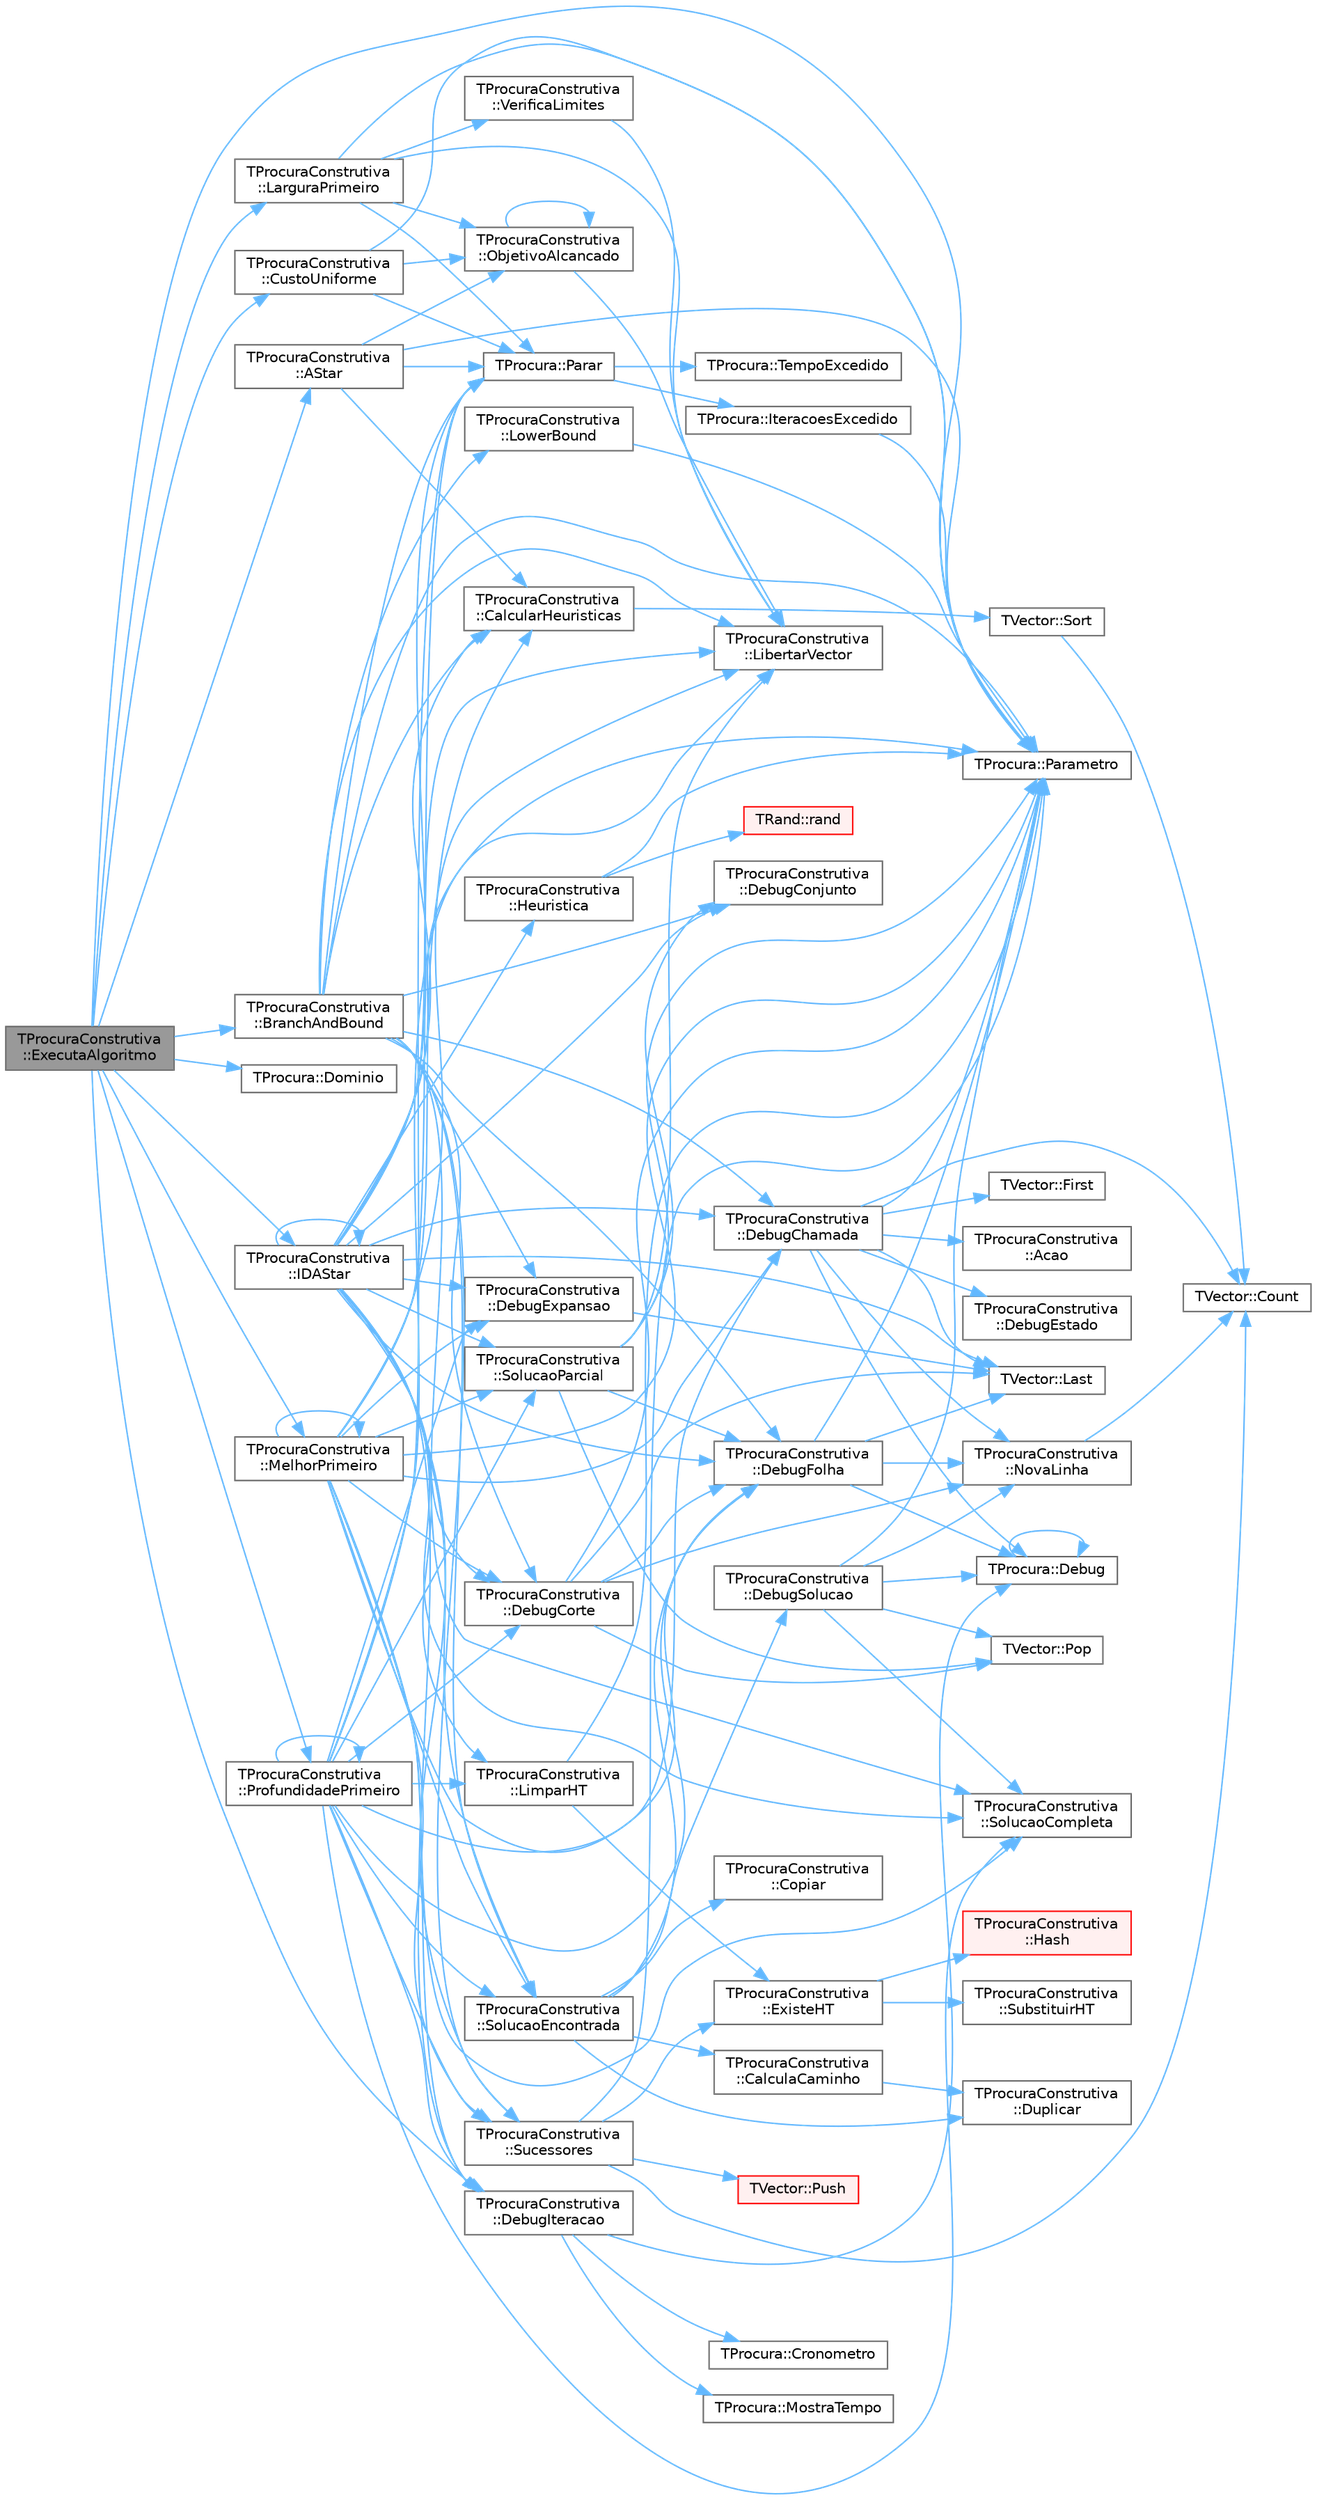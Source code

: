 digraph "TProcuraConstrutiva::ExecutaAlgoritmo"
{
 // LATEX_PDF_SIZE
  bgcolor="transparent";
  edge [fontname=Helvetica,fontsize=10,labelfontname=Helvetica,labelfontsize=10];
  node [fontname=Helvetica,fontsize=10,shape=box,height=0.2,width=0.4];
  rankdir="LR";
  Node1 [id="Node000001",label="TProcuraConstrutiva\l::ExecutaAlgoritmo",height=0.2,width=0.4,color="gray40", fillcolor="grey60", style="filled", fontcolor="black",tooltip="Executa o algoritmo com os parametros atuais."];
  Node1 -> Node2 [id="edge1_Node000001_Node000002",color="steelblue1",style="solid",tooltip=" "];
  Node2 [id="Node000002",label="TProcuraConstrutiva\l::AStar",height=0.2,width=0.4,color="grey40", fillcolor="white", style="filled",URL="$group__ProcurasInformadas.html#ga37dd78e1a9a6742700728135f81964b4",tooltip="Executa a procura A*, algoritmo informado."];
  Node2 -> Node3 [id="edge2_Node000002_Node000003",color="steelblue1",style="solid",tooltip=" "];
  Node3 [id="Node000003",label="TProcuraConstrutiva\l::CalcularHeuristicas",height=0.2,width=0.4,color="grey40", fillcolor="white", style="filled",URL="$classTProcuraConstrutiva.html#a640e74c9b6cd340761db671438ad679e",tooltip=" "];
  Node3 -> Node4 [id="edge3_Node000003_Node000004",color="steelblue1",style="solid",tooltip=" "];
  Node4 [id="Node000004",label="TVector::Sort",height=0.2,width=0.4,color="grey40", fillcolor="white", style="filled",URL="$classTVector.html#a6006a477a6794ac80c97cc35c8925699",tooltip="Ordena todo o vetor, opcionalmente devolvendo índices ordenados."];
  Node4 -> Node5 [id="edge4_Node000004_Node000005",color="steelblue1",style="solid",tooltip=" "];
  Node5 [id="Node000005",label="TVector::Count",height=0.2,width=0.4,color="grey40", fillcolor="white", style="filled",URL="$classTVector.html#ac3c744d84543ca6e32859eb7dfccfeef",tooltip=" "];
  Node2 -> Node6 [id="edge5_Node000002_Node000006",color="steelblue1",style="solid",tooltip=" "];
  Node6 [id="Node000006",label="TProcuraConstrutiva\l::ObjetivoAlcancado",height=0.2,width=0.4,color="grey40", fillcolor="white", style="filled",URL="$classTProcuraConstrutiva.html#a8e7879e0ac12522e0eedf3d3d365e51c",tooltip=" "];
  Node6 -> Node7 [id="edge6_Node000006_Node000007",color="steelblue1",style="solid",tooltip=" "];
  Node7 [id="Node000007",label="TProcuraConstrutiva\l::LibertarVector",height=0.2,width=0.4,color="grey40", fillcolor="white", style="filled",URL="$classTProcuraConstrutiva.html#a976f17b2b53ce9ffc7d1795d291262df",tooltip=" "];
  Node6 -> Node6 [id="edge7_Node000006_Node000006",color="steelblue1",style="solid",tooltip=" "];
  Node2 -> Node8 [id="edge8_Node000002_Node000008",color="steelblue1",style="solid",tooltip=" "];
  Node8 [id="Node000008",label="TProcura::Parametro",height=0.2,width=0.4,color="grey40", fillcolor="white", style="filled",URL="$classTProcura.html#a0e9e692f29af8a5d5279a8647c800437",tooltip=" "];
  Node2 -> Node9 [id="edge9_Node000002_Node000009",color="steelblue1",style="solid",tooltip=" "];
  Node9 [id="Node000009",label="TProcura::Parar",height=0.2,width=0.4,color="grey40", fillcolor="white", style="filled",URL="$classTProcura.html#a7952e187e1b0ae0ca52edab157223179",tooltip="Verifica se a procura deve ser interrompida."];
  Node9 -> Node10 [id="edge10_Node000009_Node000010",color="steelblue1",style="solid",tooltip=" "];
  Node10 [id="Node000010",label="TProcura::IteracoesExcedido",height=0.2,width=0.4,color="grey40", fillcolor="white", style="filled",URL="$classTProcura.html#a73463e33b889e6053ee32220e0514a2c",tooltip=" "];
  Node10 -> Node8 [id="edge11_Node000010_Node000008",color="steelblue1",style="solid",tooltip=" "];
  Node9 -> Node11 [id="edge12_Node000009_Node000011",color="steelblue1",style="solid",tooltip=" "];
  Node11 [id="Node000011",label="TProcura::TempoExcedido",height=0.2,width=0.4,color="grey40", fillcolor="white", style="filled",URL="$classTProcura.html#afa3015ac104b603930d3f60a34c09fff",tooltip=" "];
  Node1 -> Node12 [id="edge13_Node000001_Node000012",color="steelblue1",style="solid",tooltip=" "];
  Node12 [id="Node000012",label="TProcuraConstrutiva\l::BranchAndBound",height=0.2,width=0.4,color="grey40", fillcolor="white", style="filled",URL="$group__ProcurasInformadas.html#gafe804dbf6cabda9e627500c2d4f8aafd",tooltip="Executa o algoritmo Branch-and-Bound, um algoritmo informado."];
  Node12 -> Node3 [id="edge14_Node000012_Node000003",color="steelblue1",style="solid",tooltip=" "];
  Node12 -> Node13 [id="edge15_Node000012_Node000013",color="steelblue1",style="solid",tooltip=" "];
  Node13 [id="Node000013",label="TProcuraConstrutiva\l::DebugChamada",height=0.2,width=0.4,color="grey40", fillcolor="white", style="filled",URL="$classTProcuraConstrutiva.html#a50d5d518140c559770c9c02b90e88dfe",tooltip=" "];
  Node13 -> Node14 [id="edge16_Node000013_Node000014",color="steelblue1",style="solid",tooltip=" "];
  Node14 [id="Node000014",label="TProcuraConstrutiva\l::Acao",height=0.2,width=0.4,color="grey40", fillcolor="white", style="filled",URL="$group__RedefinicaoSugerida.html#gacbc6e34f3a403d26d806f37b5cd739f6",tooltip="Retorna a ação (movimento, passo, jogada, lance, etc.) que gerou o sucessor."];
  Node13 -> Node5 [id="edge17_Node000013_Node000005",color="steelblue1",style="solid",tooltip=" "];
  Node13 -> Node15 [id="edge18_Node000013_Node000015",color="steelblue1",style="solid",tooltip=" "];
  Node15 [id="Node000015",label="TProcura::Debug",height=0.2,width=0.4,color="grey40", fillcolor="white", style="filled",URL="$classTProcura.html#a0c5676c1b54ab6bdc1045b98aeafe456",tooltip="Mostra o estado no ecrã, para debug."];
  Node15 -> Node15 [id="edge19_Node000015_Node000015",color="steelblue1",style="solid",tooltip=" "];
  Node13 -> Node16 [id="edge20_Node000013_Node000016",color="steelblue1",style="solid",tooltip=" "];
  Node16 [id="Node000016",label="TProcuraConstrutiva\l::DebugEstado",height=0.2,width=0.4,color="grey40", fillcolor="white", style="filled",URL="$classTProcuraConstrutiva.html#a087454e58b5b8a30b2825ce44b007ae4",tooltip=" "];
  Node13 -> Node17 [id="edge21_Node000013_Node000017",color="steelblue1",style="solid",tooltip=" "];
  Node17 [id="Node000017",label="TVector::First",height=0.2,width=0.4,color="grey40", fillcolor="white", style="filled",URL="$classTVector.html#a05f29646493d42f3c77081b6031d70e5",tooltip=" "];
  Node13 -> Node18 [id="edge22_Node000013_Node000018",color="steelblue1",style="solid",tooltip=" "];
  Node18 [id="Node000018",label="TVector::Last",height=0.2,width=0.4,color="grey40", fillcolor="white", style="filled",URL="$classTVector.html#aa304d639c79ef2842f9951846c6292e3",tooltip=" "];
  Node13 -> Node19 [id="edge23_Node000013_Node000019",color="steelblue1",style="solid",tooltip=" "];
  Node19 [id="Node000019",label="TProcuraConstrutiva\l::NovaLinha",height=0.2,width=0.4,color="grey40", fillcolor="white", style="filled",URL="$classTProcuraConstrutiva.html#a7426b2abb333f77ef5d00ae46d5f2d32",tooltip=" "];
  Node19 -> Node5 [id="edge24_Node000019_Node000005",color="steelblue1",style="solid",tooltip=" "];
  Node13 -> Node8 [id="edge25_Node000013_Node000008",color="steelblue1",style="solid",tooltip=" "];
  Node12 -> Node20 [id="edge26_Node000012_Node000020",color="steelblue1",style="solid",tooltip=" "];
  Node20 [id="Node000020",label="TProcuraConstrutiva\l::DebugConjunto",height=0.2,width=0.4,color="grey40", fillcolor="white", style="filled",URL="$classTProcuraConstrutiva.html#a2009fcf3fa13c00d5ef8c928ac850aaa",tooltip=" "];
  Node12 -> Node21 [id="edge27_Node000012_Node000021",color="steelblue1",style="solid",tooltip=" "];
  Node21 [id="Node000021",label="TProcuraConstrutiva\l::DebugCorte",height=0.2,width=0.4,color="grey40", fillcolor="white", style="filled",URL="$classTProcuraConstrutiva.html#a042ab47715ba45d53a86413415ea95fd",tooltip=" "];
  Node21 -> Node22 [id="edge28_Node000021_Node000022",color="steelblue1",style="solid",tooltip=" "];
  Node22 [id="Node000022",label="TProcuraConstrutiva\l::DebugFolha",height=0.2,width=0.4,color="grey40", fillcolor="white", style="filled",URL="$classTProcuraConstrutiva.html#a2916a3eba76527ca857dfddd67429dfd",tooltip=" "];
  Node22 -> Node15 [id="edge29_Node000022_Node000015",color="steelblue1",style="solid",tooltip=" "];
  Node22 -> Node18 [id="edge30_Node000022_Node000018",color="steelblue1",style="solid",tooltip=" "];
  Node22 -> Node19 [id="edge31_Node000022_Node000019",color="steelblue1",style="solid",tooltip=" "];
  Node22 -> Node8 [id="edge32_Node000022_Node000008",color="steelblue1",style="solid",tooltip=" "];
  Node21 -> Node18 [id="edge33_Node000021_Node000018",color="steelblue1",style="solid",tooltip=" "];
  Node21 -> Node19 [id="edge34_Node000021_Node000019",color="steelblue1",style="solid",tooltip=" "];
  Node21 -> Node8 [id="edge35_Node000021_Node000008",color="steelblue1",style="solid",tooltip=" "];
  Node21 -> Node23 [id="edge36_Node000021_Node000023",color="steelblue1",style="solid",tooltip=" "];
  Node23 [id="Node000023",label="TVector::Pop",height=0.2,width=0.4,color="grey40", fillcolor="white", style="filled",URL="$classTVector.html#a3249913626d54e46b07e168ce1f05d87",tooltip=" "];
  Node12 -> Node24 [id="edge37_Node000012_Node000024",color="steelblue1",style="solid",tooltip=" "];
  Node24 [id="Node000024",label="TProcuraConstrutiva\l::DebugExpansao",height=0.2,width=0.4,color="grey40", fillcolor="white", style="filled",URL="$classTProcuraConstrutiva.html#aca28af2f2cc4d31b83f5f2b83c246f96",tooltip=" "];
  Node24 -> Node18 [id="edge38_Node000024_Node000018",color="steelblue1",style="solid",tooltip=" "];
  Node12 -> Node22 [id="edge39_Node000012_Node000022",color="steelblue1",style="solid",tooltip=" "];
  Node12 -> Node7 [id="edge40_Node000012_Node000007",color="steelblue1",style="solid",tooltip=" "];
  Node12 -> Node25 [id="edge41_Node000012_Node000025",color="steelblue1",style="solid",tooltip=" "];
  Node25 [id="Node000025",label="TProcuraConstrutiva\l::LowerBound",height=0.2,width=0.4,color="grey40", fillcolor="white", style="filled",URL="$classTProcuraConstrutiva.html#a5f021041a7dfe1b68890d9e5f5f0e6f4",tooltip=" "];
  Node25 -> Node8 [id="edge42_Node000025_Node000008",color="steelblue1",style="solid",tooltip=" "];
  Node12 -> Node8 [id="edge43_Node000012_Node000008",color="steelblue1",style="solid",tooltip=" "];
  Node12 -> Node9 [id="edge44_Node000012_Node000009",color="steelblue1",style="solid",tooltip=" "];
  Node12 -> Node26 [id="edge45_Node000012_Node000026",color="steelblue1",style="solid",tooltip=" "];
  Node26 [id="Node000026",label="TProcuraConstrutiva\l::SolucaoCompleta",height=0.2,width=0.4,color="grey40", fillcolor="white", style="filled",URL="$group__RedefinicaoMandatoria.html#ga1f3e2b667881c3e910ba372467645304",tooltip="Verifica se o estado actual é objectivo (é uma solução completa)"];
  Node12 -> Node27 [id="edge46_Node000012_Node000027",color="steelblue1",style="solid",tooltip=" "];
  Node27 [id="Node000027",label="TProcuraConstrutiva\l::SolucaoEncontrada",height=0.2,width=0.4,color="grey40", fillcolor="white", style="filled",URL="$classTProcuraConstrutiva.html#a2f648df694a20e7fcb688c9979f763fd",tooltip=" "];
  Node27 -> Node28 [id="edge47_Node000027_Node000028",color="steelblue1",style="solid",tooltip=" "];
  Node28 [id="Node000028",label="TProcuraConstrutiva\l::CalculaCaminho",height=0.2,width=0.4,color="grey40", fillcolor="white", style="filled",URL="$classTProcuraConstrutiva.html#ab3d3ef92421595428a27deef2c3bb668",tooltip=" "];
  Node28 -> Node29 [id="edge48_Node000028_Node000029",color="steelblue1",style="solid",tooltip=" "];
  Node29 [id="Node000029",label="TProcuraConstrutiva\l::Duplicar",height=0.2,width=0.4,color="grey40", fillcolor="white", style="filled",URL="$group__RedefinicaoMandatoria.html#gaf7c2483f38d11825c220b7a8d538a623",tooltip="Cria um objecto que é uma cópia deste."];
  Node27 -> Node30 [id="edge49_Node000027_Node000030",color="steelblue1",style="solid",tooltip=" "];
  Node30 [id="Node000030",label="TProcuraConstrutiva\l::Copiar",height=0.2,width=0.4,color="grey40", fillcolor="white", style="filled",URL="$group__RedefinicaoMandatoria.html#ga92eb7af76e68a20fe542afb459e7d642",tooltip="Fica com uma cópia do objecto."];
  Node27 -> Node22 [id="edge50_Node000027_Node000022",color="steelblue1",style="solid",tooltip=" "];
  Node27 -> Node31 [id="edge51_Node000027_Node000031",color="steelblue1",style="solid",tooltip=" "];
  Node31 [id="Node000031",label="TProcuraConstrutiva\l::DebugSolucao",height=0.2,width=0.4,color="grey40", fillcolor="white", style="filled",URL="$classTProcuraConstrutiva.html#a3cb063790a46d8fac87044c7c68c53b3",tooltip=" "];
  Node31 -> Node15 [id="edge52_Node000031_Node000015",color="steelblue1",style="solid",tooltip=" "];
  Node31 -> Node19 [id="edge53_Node000031_Node000019",color="steelblue1",style="solid",tooltip=" "];
  Node31 -> Node8 [id="edge54_Node000031_Node000008",color="steelblue1",style="solid",tooltip=" "];
  Node31 -> Node23 [id="edge55_Node000031_Node000023",color="steelblue1",style="solid",tooltip=" "];
  Node31 -> Node26 [id="edge56_Node000031_Node000026",color="steelblue1",style="solid",tooltip=" "];
  Node27 -> Node29 [id="edge57_Node000027_Node000029",color="steelblue1",style="solid",tooltip=" "];
  Node12 -> Node32 [id="edge58_Node000012_Node000032",color="steelblue1",style="solid",tooltip=" "];
  Node32 [id="Node000032",label="TProcuraConstrutiva\l::Sucessores",height=0.2,width=0.4,color="grey40", fillcolor="white", style="filled",URL="$group__RedefinicaoMandatoria.html#ga0a13570d2f5a21296e3c10c2780e170c",tooltip="Coloca em sucessores a lista de estados sucessores."];
  Node32 -> Node5 [id="edge59_Node000032_Node000005",color="steelblue1",style="solid",tooltip=" "];
  Node32 -> Node33 [id="edge60_Node000032_Node000033",color="steelblue1",style="solid",tooltip=" "];
  Node33 [id="Node000033",label="TProcuraConstrutiva\l::ExisteHT",height=0.2,width=0.4,color="grey40", fillcolor="white", style="filled",URL="$classTProcuraConstrutiva.html#ad7857beab462b4b09a37e70cc9c787ac",tooltip=" "];
  Node33 -> Node34 [id="edge61_Node000033_Node000034",color="steelblue1",style="solid",tooltip=" "];
  Node34 [id="Node000034",label="TProcuraConstrutiva\l::Hash",height=0.2,width=0.4,color="red", fillcolor="#FFF0F0", style="filled",URL="$classTProcuraConstrutiva.html#a70375188a6ee7775bc842a3e64f8e35c",tooltip=" "];
  Node33 -> Node36 [id="edge62_Node000033_Node000036",color="steelblue1",style="solid",tooltip=" "];
  Node36 [id="Node000036",label="TProcuraConstrutiva\l::SubstituirHT",height=0.2,width=0.4,color="grey40", fillcolor="white", style="filled",URL="$classTProcuraConstrutiva.html#a99b7a74f16f5a1b63b12bf629b902057",tooltip=" "];
  Node32 -> Node8 [id="edge63_Node000032_Node000008",color="steelblue1",style="solid",tooltip=" "];
  Node32 -> Node37 [id="edge64_Node000032_Node000037",color="steelblue1",style="solid",tooltip=" "];
  Node37 [id="Node000037",label="TVector::Push",height=0.2,width=0.4,color="red", fillcolor="#FFF0F0", style="filled",URL="$classTVector.html#afd25458f77157e6e8aa4ba0e6be3fb64",tooltip=" "];
  Node1 -> Node40 [id="edge65_Node000001_Node000040",color="steelblue1",style="solid",tooltip=" "];
  Node40 [id="Node000040",label="TProcuraConstrutiva\l::CustoUniforme",height=0.2,width=0.4,color="grey40", fillcolor="white", style="filled",URL="$group__ProcurasCegas.html#ga2343fafdecfd55b69c0ffb71e8f9426b",tooltip="Executa a procura por custo uniforme, algoritmo cego."];
  Node40 -> Node6 [id="edge66_Node000040_Node000006",color="steelblue1",style="solid",tooltip=" "];
  Node40 -> Node8 [id="edge67_Node000040_Node000008",color="steelblue1",style="solid",tooltip=" "];
  Node40 -> Node9 [id="edge68_Node000040_Node000009",color="steelblue1",style="solid",tooltip=" "];
  Node1 -> Node41 [id="edge69_Node000001_Node000041",color="steelblue1",style="solid",tooltip=" "];
  Node41 [id="Node000041",label="TProcuraConstrutiva\l::DebugIteracao",height=0.2,width=0.4,color="grey40", fillcolor="white", style="filled",URL="$classTProcuraConstrutiva.html#ad94d8a7e8f5ed88723951ed5feaf65cb",tooltip=" "];
  Node41 -> Node42 [id="edge70_Node000041_Node000042",color="steelblue1",style="solid",tooltip=" "];
  Node42 [id="Node000042",label="TProcura::Cronometro",height=0.2,width=0.4,color="grey40", fillcolor="white", style="filled",URL="$classTProcura.html#adb09aa964fe750da7a383318cd0f48a0",tooltip="retorna o tempo em segundos desde que o cronómetro foi inicializado"];
  Node41 -> Node15 [id="edge71_Node000041_Node000015",color="steelblue1",style="solid",tooltip=" "];
  Node41 -> Node43 [id="edge72_Node000041_Node000043",color="steelblue1",style="solid",tooltip=" "];
  Node43 [id="Node000043",label="TProcura::MostraTempo",height=0.2,width=0.4,color="grey40", fillcolor="white", style="filled",URL="$classTProcura.html#a3bfb17b3b826cc2f593f950a227c3049",tooltip="Mostra tempo num formato humano."];
  Node1 -> Node44 [id="edge73_Node000001_Node000044",color="steelblue1",style="solid",tooltip=" "];
  Node44 [id="Node000044",label="TProcura::Dominio",height=0.2,width=0.4,color="grey40", fillcolor="white", style="filled",URL="$classTProcura.html#a12cd67e1b86ed4d6a6c47c652c0cd9bf",tooltip="Limita o domínio de um parâmetro inteiro."];
  Node1 -> Node45 [id="edge74_Node000001_Node000045",color="steelblue1",style="solid",tooltip=" "];
  Node45 [id="Node000045",label="TProcuraConstrutiva\l::IDAStar",height=0.2,width=0.4,color="grey40", fillcolor="white", style="filled",URL="$group__ProcurasInformadas.html#gae77f9608e7988052377d7025bee7c4e8",tooltip="Executa a procura IDA*, algoritmo informado."];
  Node45 -> Node3 [id="edge75_Node000045_Node000003",color="steelblue1",style="solid",tooltip=" "];
  Node45 -> Node13 [id="edge76_Node000045_Node000013",color="steelblue1",style="solid",tooltip=" "];
  Node45 -> Node20 [id="edge77_Node000045_Node000020",color="steelblue1",style="solid",tooltip=" "];
  Node45 -> Node21 [id="edge78_Node000045_Node000021",color="steelblue1",style="solid",tooltip=" "];
  Node45 -> Node24 [id="edge79_Node000045_Node000024",color="steelblue1",style="solid",tooltip=" "];
  Node45 -> Node22 [id="edge80_Node000045_Node000022",color="steelblue1",style="solid",tooltip=" "];
  Node45 -> Node41 [id="edge81_Node000045_Node000041",color="steelblue1",style="solid",tooltip=" "];
  Node45 -> Node46 [id="edge82_Node000045_Node000046",color="steelblue1",style="solid",tooltip=" "];
  Node46 [id="Node000046",label="TProcuraConstrutiva\l::Heuristica",height=0.2,width=0.4,color="grey40", fillcolor="white", style="filled",URL="$group__RedefinicaoSugerida.html#ga0e8bb1bd33683545dc4f8f6329548b40",tooltip="Função para calcular quanto falta para o final, o valor da heurística."];
  Node46 -> Node8 [id="edge83_Node000046_Node000008",color="steelblue1",style="solid",tooltip=" "];
  Node46 -> Node47 [id="edge84_Node000046_Node000047",color="steelblue1",style="solid",tooltip=" "];
  Node47 [id="Node000047",label="TRand::rand",height=0.2,width=0.4,color="red", fillcolor="#FFF0F0", style="filled",URL="$namespaceTRand.html#a8f8ec155d796c5586198ac75eb966d4f",tooltip="Retorna o próximo valor pseudo-aleatório."];
  Node45 -> Node45 [id="edge85_Node000045_Node000045",color="steelblue1",style="solid",tooltip=" "];
  Node45 -> Node18 [id="edge86_Node000045_Node000018",color="steelblue1",style="solid",tooltip=" "];
  Node45 -> Node7 [id="edge87_Node000045_Node000007",color="steelblue1",style="solid",tooltip=" "];
  Node45 -> Node49 [id="edge88_Node000045_Node000049",color="steelblue1",style="solid",tooltip=" "];
  Node49 [id="Node000049",label="TProcuraConstrutiva\l::LimparHT",height=0.2,width=0.4,color="grey40", fillcolor="white", style="filled",URL="$classTProcuraConstrutiva.html#a8b500987c88352d27a68200454cc3c8c",tooltip=" "];
  Node49 -> Node33 [id="edge89_Node000049_Node000033",color="steelblue1",style="solid",tooltip=" "];
  Node49 -> Node8 [id="edge90_Node000049_Node000008",color="steelblue1",style="solid",tooltip=" "];
  Node45 -> Node8 [id="edge91_Node000045_Node000008",color="steelblue1",style="solid",tooltip=" "];
  Node45 -> Node9 [id="edge92_Node000045_Node000009",color="steelblue1",style="solid",tooltip=" "];
  Node45 -> Node26 [id="edge93_Node000045_Node000026",color="steelblue1",style="solid",tooltip=" "];
  Node45 -> Node27 [id="edge94_Node000045_Node000027",color="steelblue1",style="solid",tooltip=" "];
  Node45 -> Node50 [id="edge95_Node000045_Node000050",color="steelblue1",style="solid",tooltip=" "];
  Node50 [id="Node000050",label="TProcuraConstrutiva\l::SolucaoParcial",height=0.2,width=0.4,color="grey40", fillcolor="white", style="filled",URL="$classTProcuraConstrutiva.html#a5be7bb118ed235c075dad8176e543f68",tooltip=" "];
  Node50 -> Node20 [id="edge96_Node000050_Node000020",color="steelblue1",style="solid",tooltip=" "];
  Node50 -> Node22 [id="edge97_Node000050_Node000022",color="steelblue1",style="solid",tooltip=" "];
  Node50 -> Node7 [id="edge98_Node000050_Node000007",color="steelblue1",style="solid",tooltip=" "];
  Node50 -> Node8 [id="edge99_Node000050_Node000008",color="steelblue1",style="solid",tooltip=" "];
  Node50 -> Node23 [id="edge100_Node000050_Node000023",color="steelblue1",style="solid",tooltip=" "];
  Node45 -> Node32 [id="edge101_Node000045_Node000032",color="steelblue1",style="solid",tooltip=" "];
  Node1 -> Node51 [id="edge102_Node000001_Node000051",color="steelblue1",style="solid",tooltip=" "];
  Node51 [id="Node000051",label="TProcuraConstrutiva\l::LarguraPrimeiro",height=0.2,width=0.4,color="grey40", fillcolor="white", style="filled",URL="$group__ProcurasCegas.html#gafe656922894d8a27b4cfb70128793af0",tooltip="Executa a procura em largura primeiro, algoritmo cego."];
  Node51 -> Node7 [id="edge103_Node000051_Node000007",color="steelblue1",style="solid",tooltip=" "];
  Node51 -> Node6 [id="edge104_Node000051_Node000006",color="steelblue1",style="solid",tooltip=" "];
  Node51 -> Node8 [id="edge105_Node000051_Node000008",color="steelblue1",style="solid",tooltip=" "];
  Node51 -> Node9 [id="edge106_Node000051_Node000009",color="steelblue1",style="solid",tooltip=" "];
  Node51 -> Node52 [id="edge107_Node000051_Node000052",color="steelblue1",style="solid",tooltip=" "];
  Node52 [id="Node000052",label="TProcuraConstrutiva\l::VerificaLimites",height=0.2,width=0.4,color="grey40", fillcolor="white", style="filled",URL="$classTProcuraConstrutiva.html#aec0a667a7fda1ebe565ba13d6b02805a",tooltip=" "];
  Node52 -> Node7 [id="edge108_Node000052_Node000007",color="steelblue1",style="solid",tooltip=" "];
  Node1 -> Node53 [id="edge109_Node000001_Node000053",color="steelblue1",style="solid",tooltip=" "];
  Node53 [id="Node000053",label="TProcuraConstrutiva\l::MelhorPrimeiro",height=0.2,width=0.4,color="grey40", fillcolor="white", style="filled",URL="$group__ProcurasInformadas.html#gaebb84182343041bc276e4ceceb4b13aa",tooltip="Executa a procura melhor primeiro, algoritmo informado."];
  Node53 -> Node3 [id="edge110_Node000053_Node000003",color="steelblue1",style="solid",tooltip=" "];
  Node53 -> Node13 [id="edge111_Node000053_Node000013",color="steelblue1",style="solid",tooltip=" "];
  Node53 -> Node21 [id="edge112_Node000053_Node000021",color="steelblue1",style="solid",tooltip=" "];
  Node53 -> Node24 [id="edge113_Node000053_Node000024",color="steelblue1",style="solid",tooltip=" "];
  Node53 -> Node22 [id="edge114_Node000053_Node000022",color="steelblue1",style="solid",tooltip=" "];
  Node53 -> Node41 [id="edge115_Node000053_Node000041",color="steelblue1",style="solid",tooltip=" "];
  Node53 -> Node7 [id="edge116_Node000053_Node000007",color="steelblue1",style="solid",tooltip=" "];
  Node53 -> Node53 [id="edge117_Node000053_Node000053",color="steelblue1",style="solid",tooltip=" "];
  Node53 -> Node8 [id="edge118_Node000053_Node000008",color="steelblue1",style="solid",tooltip=" "];
  Node53 -> Node9 [id="edge119_Node000053_Node000009",color="steelblue1",style="solid",tooltip=" "];
  Node53 -> Node26 [id="edge120_Node000053_Node000026",color="steelblue1",style="solid",tooltip=" "];
  Node53 -> Node27 [id="edge121_Node000053_Node000027",color="steelblue1",style="solid",tooltip=" "];
  Node53 -> Node50 [id="edge122_Node000053_Node000050",color="steelblue1",style="solid",tooltip=" "];
  Node53 -> Node32 [id="edge123_Node000053_Node000032",color="steelblue1",style="solid",tooltip=" "];
  Node1 -> Node8 [id="edge124_Node000001_Node000008",color="steelblue1",style="solid",tooltip=" "];
  Node1 -> Node54 [id="edge125_Node000001_Node000054",color="steelblue1",style="solid",tooltip=" "];
  Node54 [id="Node000054",label="TProcuraConstrutiva\l::ProfundidadePrimeiro",height=0.2,width=0.4,color="grey40", fillcolor="white", style="filled",URL="$group__ProcurasCegas.html#gaf00d9776f6b25d56138efb6725b86228",tooltip="Executa a procura em profundidade primeiro, algoritmo cego."];
  Node54 -> Node13 [id="edge126_Node000054_Node000013",color="steelblue1",style="solid",tooltip=" "];
  Node54 -> Node21 [id="edge127_Node000054_Node000021",color="steelblue1",style="solid",tooltip=" "];
  Node54 -> Node24 [id="edge128_Node000054_Node000024",color="steelblue1",style="solid",tooltip=" "];
  Node54 -> Node22 [id="edge129_Node000054_Node000022",color="steelblue1",style="solid",tooltip=" "];
  Node54 -> Node41 [id="edge130_Node000054_Node000041",color="steelblue1",style="solid",tooltip=" "];
  Node54 -> Node7 [id="edge131_Node000054_Node000007",color="steelblue1",style="solid",tooltip=" "];
  Node54 -> Node49 [id="edge132_Node000054_Node000049",color="steelblue1",style="solid",tooltip=" "];
  Node54 -> Node9 [id="edge133_Node000054_Node000009",color="steelblue1",style="solid",tooltip=" "];
  Node54 -> Node54 [id="edge134_Node000054_Node000054",color="steelblue1",style="solid",tooltip=" "];
  Node54 -> Node26 [id="edge135_Node000054_Node000026",color="steelblue1",style="solid",tooltip=" "];
  Node54 -> Node27 [id="edge136_Node000054_Node000027",color="steelblue1",style="solid",tooltip=" "];
  Node54 -> Node50 [id="edge137_Node000054_Node000050",color="steelblue1",style="solid",tooltip=" "];
  Node54 -> Node32 [id="edge138_Node000054_Node000032",color="steelblue1",style="solid",tooltip=" "];
}
